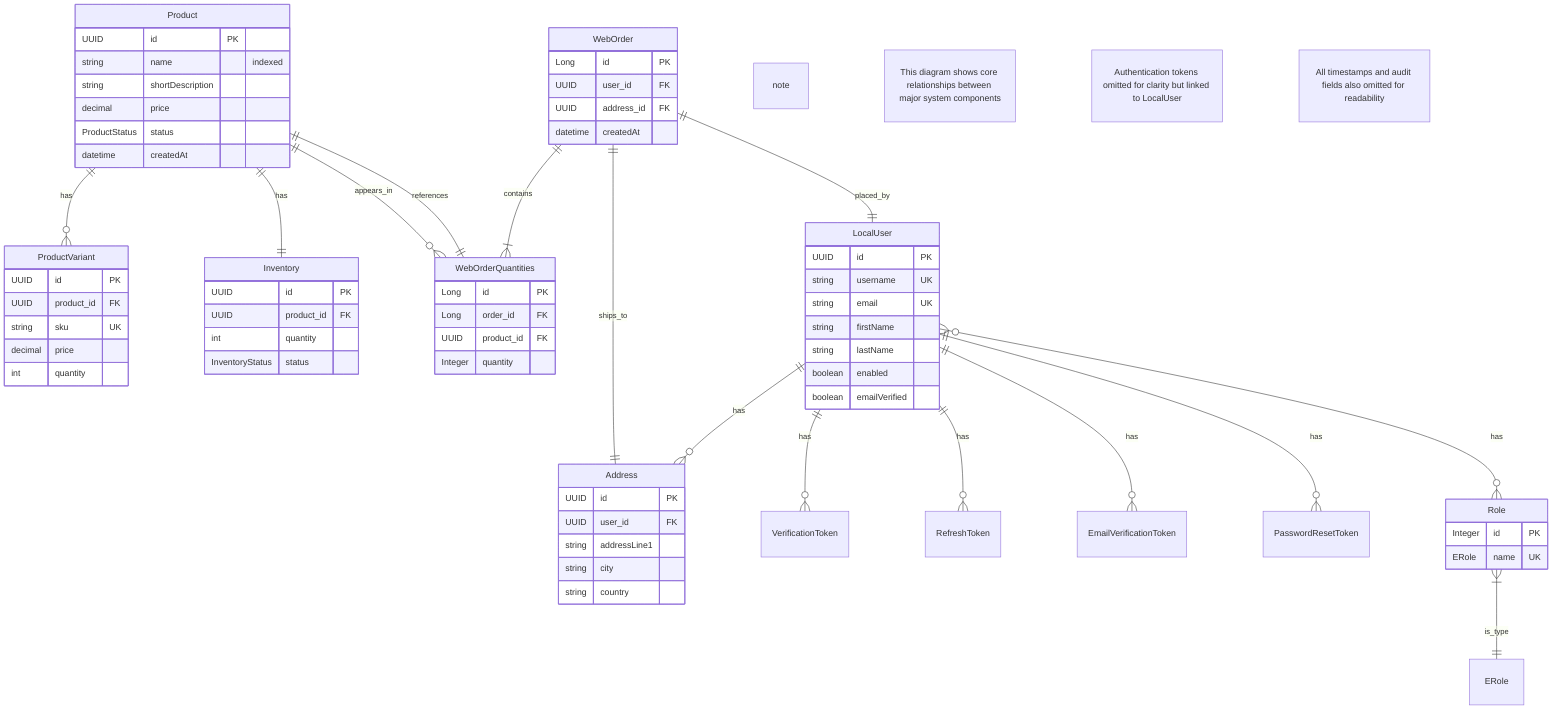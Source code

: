 erDiagram
    %% User and Authentication
    LocalUser ||--o{ Address : has
    LocalUser ||--o{ VerificationToken : has
    LocalUser ||--o{ RefreshToken : has
    LocalUser ||--o{ EmailVerificationToken : has
    LocalUser ||--o{ PasswordResetToken : has
    LocalUser }o--o{ Role : has
    Role }|--|| ERole : is_type

    %% Product and Inventory
    Product ||--o{ ProductVariant : has
    Product ||--|| Inventory : has
    Product ||--o{ WebOrderQuantities : appears_in

    %% Order Management
    WebOrder ||--|{ WebOrderQuantities : contains
    WebOrder ||--|| Address : ships_to
    WebOrder ||--|| LocalUser : placed_by
    WebOrderQuantities ||--|| Product : references

    %% Core Entities with Key Attributes
    LocalUser {
        UUID id PK
        string username UK
        string email UK
        string firstName
        string lastName
        boolean enabled
        boolean emailVerified
    }

    Product {
        UUID id PK
        string name "indexed"
        string shortDescription
        decimal price
        ProductStatus status
        datetime createdAt
    }

    WebOrder {
        Long id PK
        UUID user_id FK
        UUID address_id FK
        datetime createdAt
    }

    %% Supporting Entities
    Address {
        UUID id PK
        UUID user_id FK
        string addressLine1
        string city
        string country
    }

    Inventory {
        UUID id PK
        UUID product_id FK
        int quantity
        InventoryStatus status
    }

    ProductVariant {
        UUID id PK
        UUID product_id FK
        string sku UK
        decimal price
        int quantity
    }

    WebOrderQuantities {
        Long id PK
        Long order_id FK
        UUID product_id FK
        Integer quantity
    }

    Role {
        Integer id PK
        ERole name UK
    }

    note "This diagram shows core relationships between major system components"
    note "Authentication tokens omitted for clarity but linked to LocalUser"
    note "All timestamps and audit fields also omitted for readability"